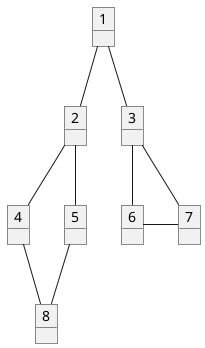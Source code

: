 @startuml

object 1
object 2
object 3
object 4
object 5
object 6
object 7
object 8

1 -- 2
1 -- 3
2 -- 4
2 -- 5
4 -- 8
5 -- 8
3 -- 6
3 -- 7
6 - 7

@enduml